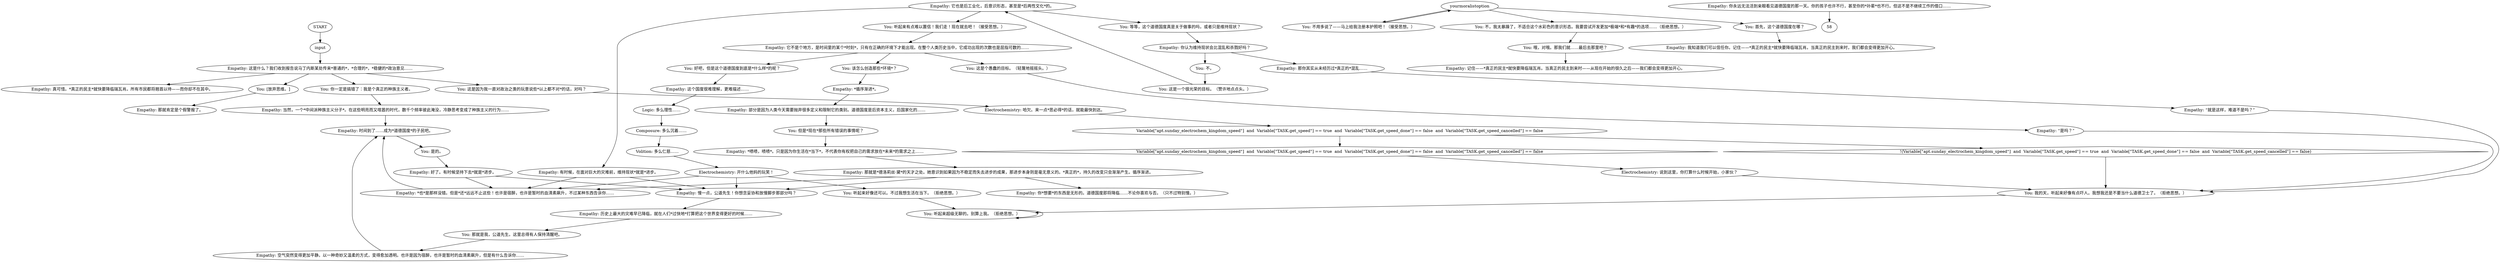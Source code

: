 # THOUGHT / KINGDOM OF CONSCIENCE
# Empathy informs you that you are a Moralist. Kingdom of Conscience awaits.
# ==================================================
digraph G {
	  0 [label="START"];
	  1 [label="input"];
	  2 [label="Empathy: *啧啧，啧啧*。只是因为你生活在*当下*，不代表你有权把自己的需求放在*未来*的需求之上……"];
	  3 [label="Empathy: *循序渐进*。"];
	  4 [label="Composure: 多么沉着……"];
	  5 [label="Empathy: 这个国度很难理解，更难描述……"];
	  6 [label="Empathy: 当然，一个*中间派种族主义分子*。在这些明亮而又喧嚣的时代，数千个频率彼此淹没，冷静思考变成了种族主义的行为……"];
	  7 [label="Electrochemistry: 说到这里，你打算什么时候开始，小家伙？"];
	  8 [label="You: 该怎么创造那些*环境*？"];
	  9 [label="Empathy: 你认为维持现状会比混乱和杀戮好吗？"];
	  10 [label="Empathy: 空气突然变得更加平静。以一种奇妙又温柔的方式，变得愈加透明。也许是因为宿醉，也许是暂时的血清素飙升，但是有什么告诉你……"];
	  11 [label="Empathy: “是吗？”"];
	  12 [label="You: 你一定是搞错了：我是个真正的种族主义者。"];
	  13 [label="You: [放弃思维。]"];
	  14 [label="Variable[\"apt.sunday_electrochem_kingdom_speed\"]  and  Variable[\"TASK.get_speed\"] == true  and  Variable[\"TASK.get_speed_done\"] == false  and  Variable[\"TASK.get_speed_cancelled\"] == false"];
	  15 [label="Variable[\"apt.sunday_electrochem_kingdom_speed\"]  and  Variable[\"TASK.get_speed\"] == true  and  Variable[\"TASK.get_speed_done\"] == false  and  Variable[\"TASK.get_speed_cancelled\"] == false", shape=diamond];
	  16 [label="!(Variable[\"apt.sunday_electrochem_kingdom_speed\"]  and  Variable[\"TASK.get_speed\"] == true  and  Variable[\"TASK.get_speed_done\"] == false  and  Variable[\"TASK.get_speed_cancelled\"] == false)", shape=diamond];
	  17 [label="Empathy: 这是什么？我们收到报告说马丁内斯某处传来*普通的*，*合理的*，*稳健的*政治意见……"];
	  18 [label="Empathy: 好了。有时候坚持下去*就是*进步。"];
	  19 [label="You: 这是个愚蠢的目标。（轻蔑地摇摇头。）"];
	  20 [label="You: 不，我太暴躁了，不适合这个水彩色的意识形态。我要尝试开发更加*极端*和*有趣*的选项……（拒绝思想。）"];
	  21 [label="You: 不。"];
	  22 [label="Electrochemistry: 开什么他妈的玩笑！"];
	  23 [label="Volition: 多么仁慈……"];
	  24 [label="You: 听起来有点难以置信！我们走！现在就去吧！（接受思想。）"];
	  25 [label="Empathy: 时间到了……成为*道德国度*的子民吧。"];
	  26 [label="Empathy: 那就肯定是个假警报了。"];
	  27 [label="Empathy: 记住——*真正的民主*就快要降临瑞瓦肖。当真正的民主到来时——从现在开始的很久之后——我们都会变得更加开心。"];
	  28 [label="You: 这是因为我一直对政治之类的玩意说些*以上都不对*的话，对吗？"];
	  29 [label="You: 首先，这个道德国度在哪？"];
	  30 [label="You: 不用多说了——马上给我注册本护照吧！（接受思想。）"];
	  31 [label="Empathy: 你永远无法活到亲眼看见道德国度的那一天。你的孩子也许不行，甚至你的*孙辈*也不行。但这不是不继续工作的借口……"];
	  32 [label="Empathy: 那就是*德洛莉丝·黛*的天才之处。她意识到如果因为不稳定而失去进步的成果，那进步本身则是毫无意义的。*真正的*，持久的改变只会渐渐产生。循序渐进。"];
	  33 [label="You: 那就是我，公道先生。这里总得有人保持清醒吧。"];
	  34 [label="Empathy: 真可惜。*真正的民主*就快要降临瑞瓦肖。所有市民都将翘首以待——而你却不在其中。"];
	  35 [label="You: 哦，对哦。那我们就……最后去那里吧？"];
	  36 [label="Empathy: 历史上最大的灾难早已降临，就在人们*过快地*打算把这个世界变得更好的时候……"];
	  37 [label="You: 我的天，听起来好像有点吓人。我想我还是不要当什么道德卫士了。（拒绝思想。）"];
	  38 [label="You: 等等，这个道德国度真是关于做事的吗，或者只是维持现状？"];
	  39 [label="You: 听起来好像还可以。不过我想生活在当下。（拒绝思想。）"];
	  40 [label="Empathy: 有时候，在面对巨大的灾难前，维持现状*就是*进步。"];
	  41 [label="Empathy: “就是这样，难道不是吗？”"];
	  42 [label="Empathy: 它也是后工业化，后意识形态，甚至是*后两性文化*的。"];
	  43 [label="You: 但是*现在*那些所有错误的事情呢？"];
	  44 [label="Empathy: 你*想要*的东西是无形的。道德国度即将降临……不论你喜欢与否。（只不过特别慢。）"];
	  45 [label="You: 听起来超级无聊的。别算上我。（拒绝思想。）"];
	  46 [label="Empathy: 慢一点，公道先生！你想念妥协和放慢脚步那部分吗？"];
	  47 [label="Empathy: 它不是个地方，是时间里的某个*时刻*，只有在正确的环境下才能出现。在整个人类历史当中，它成功出现的次数也是屈指可数的……"];
	  48 [label="Empathy: 我知道我们可以信任你。记住——*真正的民主*就快要降临瑞瓦肖。当真正的民主到来时，我们都会变得更加开心。"];
	  49 [label="yourmoralistoption"];
	  50 [label="You: 是的。"];
	  51 [label="Empathy: 那你其实从未经历过*真正的*混乱……"];
	  52 [label="You: 这是一个很光荣的目标。（赞许地点点头。）"];
	  53 [label="You: 好吧，但是这个道德国度到底是*什么样*的呢？"];
	  54 [label="Empathy: *也*是那样没错。但是*还*远远不止这些！也许是宿醉，也许是暂时的血清素飙升，不过某种东西告诉你……"];
	  55 [label="Electrochemistry: 哈欠。来一点*思必得*的话，就能最快到达。"];
	  56 [label="Empathy: 部分是因为人类今天需要抛弃很多定义和限制它的类别。道德国度是后资本主义，后国家化的……"];
	  57 [label="Logic: 多么理性……"];
	  0 -> 1
	  1 -> 17
	  2 -> 32
	  3 -> 56
	  4 -> 23
	  5 -> 57
	  6 -> 25
	  7 -> 37
	  8 -> 3
	  9 -> 51
	  9 -> 21
	  10 -> 25
	  11 -> 37
	  12 -> 6
	  13 -> 26
	  14 -> 16
	  14 -> 15
	  15 -> 7
	  16 -> 37
	  17 -> 34
	  17 -> 13
	  17 -> 12
	  17 -> 28
	  18 -> 46
	  18 -> 54
	  19 -> 11
	  20 -> 35
	  21 -> 52
	  22 -> 46
	  22 -> 54
	  22 -> 39
	  23 -> 22
	  24 -> 47
	  25 -> 50
	  28 -> 55
	  29 -> 48
	  30 -> 49
	  31 -> 58
	  32 -> 46
	  32 -> 44
	  32 -> 54
	  33 -> 10
	  35 -> 27
	  36 -> 33
	  37 -> 45
	  38 -> 9
	  39 -> 45
	  40 -> 46
	  40 -> 54
	  41 -> 37
	  42 -> 24
	  42 -> 40
	  42 -> 38
	  43 -> 2
	  45 -> 45
	  46 -> 36
	  47 -> 8
	  47 -> 19
	  47 -> 53
	  49 -> 20
	  49 -> 29
	  49 -> 30
	  50 -> 18
	  51 -> 41
	  52 -> 42
	  53 -> 5
	  54 -> 25
	  55 -> 14
	  56 -> 43
	  57 -> 4
}

